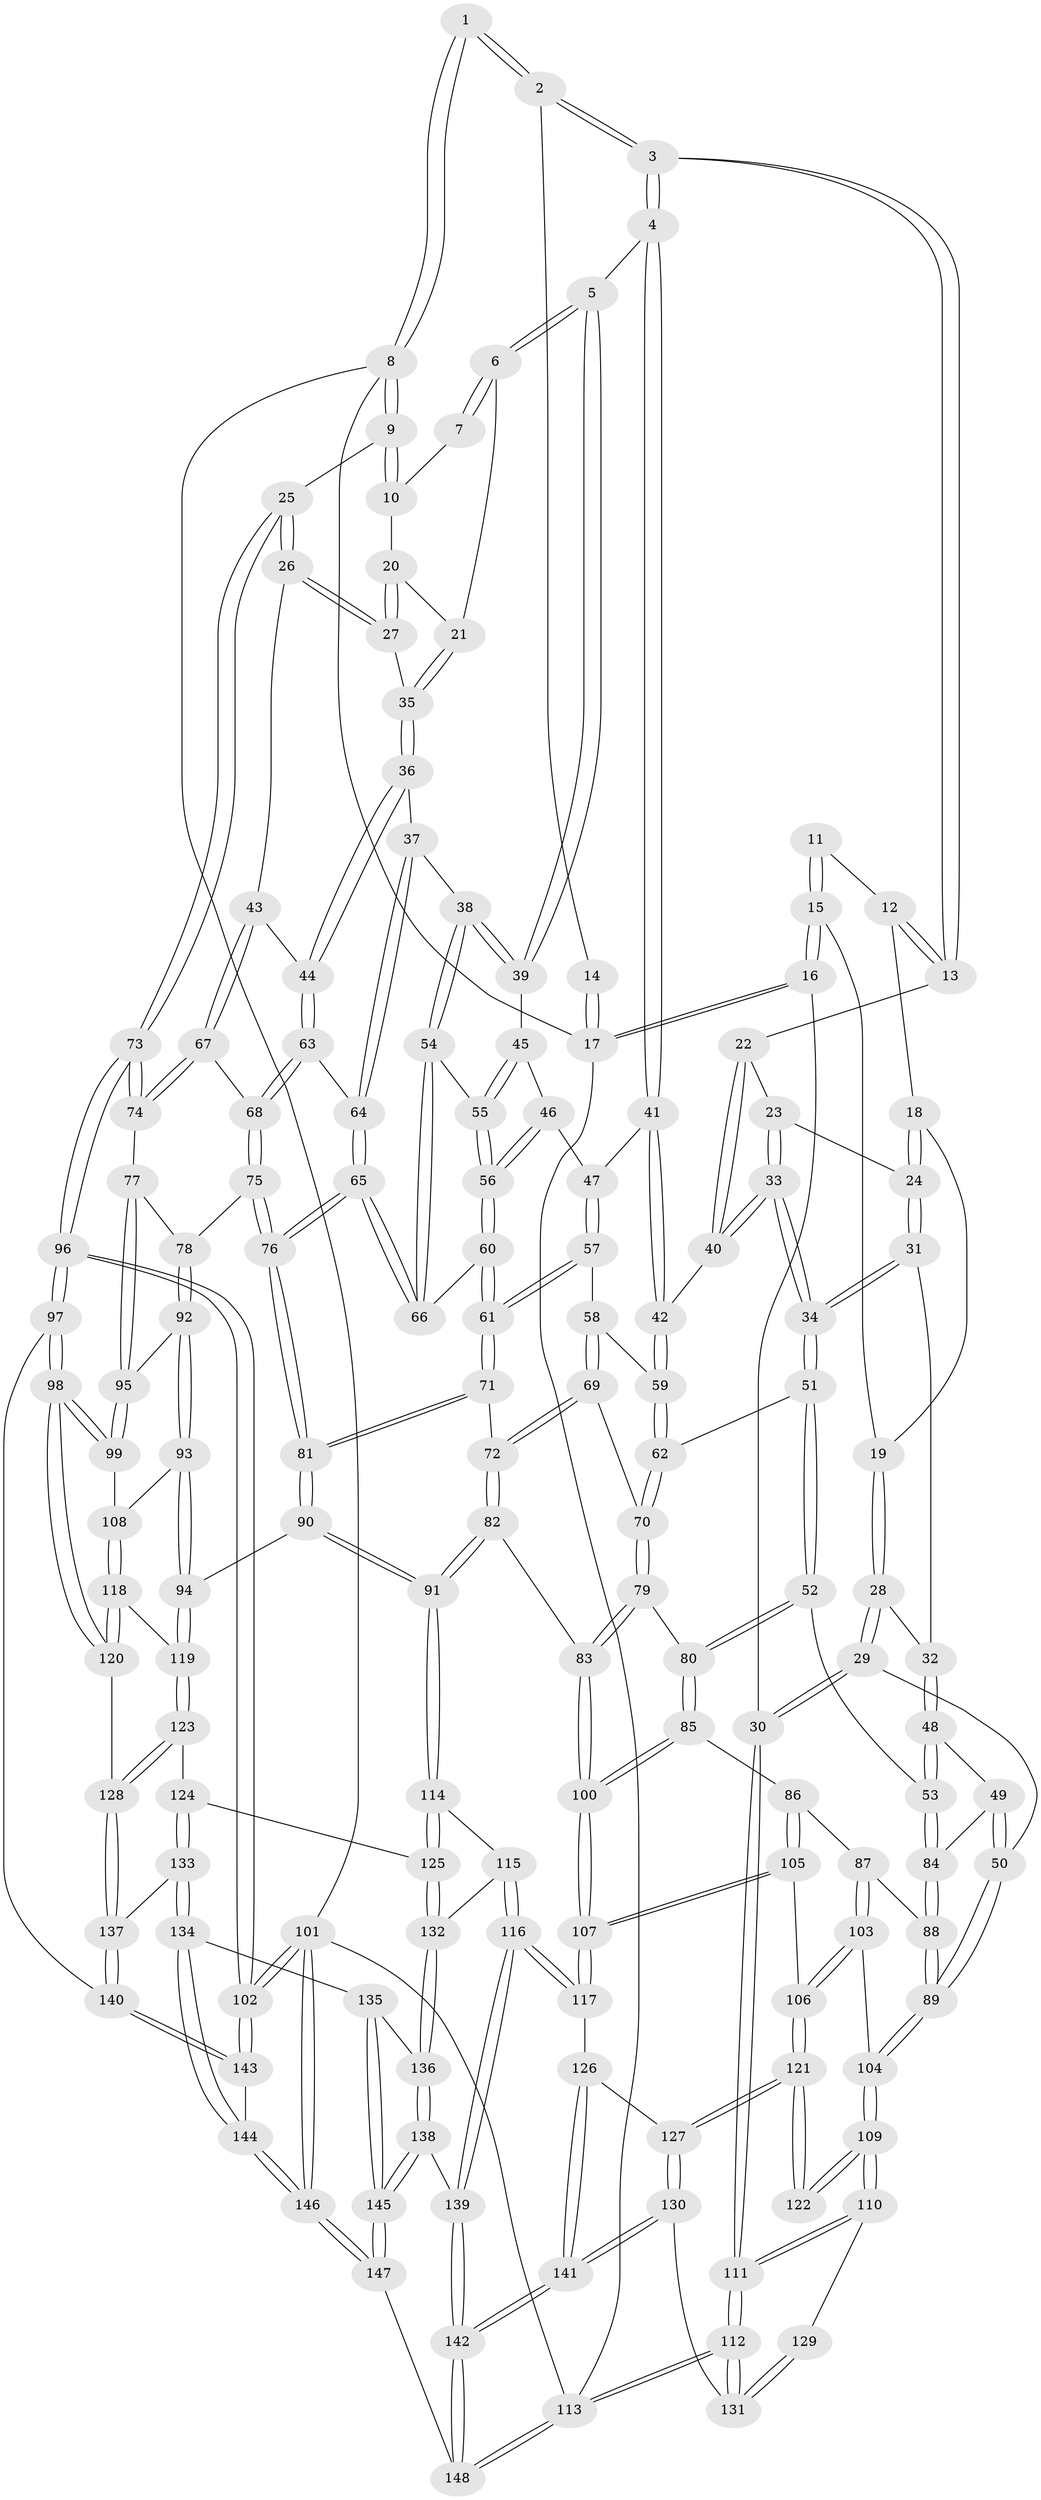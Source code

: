 // coarse degree distribution, {4: 0.47572815533980584, 5: 0.33980582524271846, 3: 0.10679611650485436, 8: 0.009708737864077669, 6: 0.06796116504854369}
// Generated by graph-tools (version 1.1) at 2025/52/02/27/25 19:52:39]
// undirected, 148 vertices, 367 edges
graph export_dot {
graph [start="1"]
  node [color=gray90,style=filled];
  1 [pos="+1+0"];
  2 [pos="+0.5884237727117442+0"];
  3 [pos="+0.5824044000843807+0.012312252452376656"];
  4 [pos="+0.5950137997916963+0.03827061081367273"];
  5 [pos="+0.663868381938758+0.08682862490199506"];
  6 [pos="+0.7337251338991753+0.09778412783929769"];
  7 [pos="+0.8517330024695662+0.0031397196579999558"];
  8 [pos="+1+0"];
  9 [pos="+1+0"];
  10 [pos="+0.8619268759284171+0.09704582351979558"];
  11 [pos="+0.20538680328413358+0"];
  12 [pos="+0.21956832508110086+0"];
  13 [pos="+0.41261542483294616+0.09085685895207396"];
  14 [pos="+0.20095616481977602+0"];
  15 [pos="+0.04382233322293043+0.08910995085977116"];
  16 [pos="+0+0.11304566044562589"];
  17 [pos="+0+0"];
  18 [pos="+0.2192748442530101+0.05640916264042468"];
  19 [pos="+0.09111039258382259+0.1226235813837839"];
  20 [pos="+0.8563414359178007+0.10303777612544197"];
  21 [pos="+0.813534348987136+0.13239833928755082"];
  22 [pos="+0.37631525744879335+0.13730006100530015"];
  23 [pos="+0.2686710847864545+0.12861462359413575"];
  24 [pos="+0.23760378736212742+0.11824461410250499"];
  25 [pos="+1+0.16510240358476244"];
  26 [pos="+1+0.20301798750927294"];
  27 [pos="+0.9473588276539846+0.17422133507696194"];
  28 [pos="+0.13033447477336305+0.20435117528511382"];
  29 [pos="+0+0.3581420170894154"];
  30 [pos="+0+0.34913422888393375"];
  31 [pos="+0.18943535836180148+0.1983130658027766"];
  32 [pos="+0.15598411840833784+0.2065806260632416"];
  33 [pos="+0.3145545981198416+0.2701414664853448"];
  34 [pos="+0.2948954104563094+0.3070613451438022"];
  35 [pos="+0.8301615382663914+0.17277974843386848"];
  36 [pos="+0.8284234879190516+0.21959956290565624"];
  37 [pos="+0.7411397162362785+0.2609525020552485"];
  38 [pos="+0.7386876901377981+0.26068639645676606"];
  39 [pos="+0.6970020986426775+0.194723621207283"];
  40 [pos="+0.37921817166736477+0.19325049319939505"];
  41 [pos="+0.5725856835835174+0.1156159584487989"];
  42 [pos="+0.4670464045662369+0.25195687910693726"];
  43 [pos="+0.9278446334346667+0.2652375082548158"];
  44 [pos="+0.8768854487802429+0.27007496343836446"];
  45 [pos="+0.6377908127988933+0.2678257120658984"];
  46 [pos="+0.631692027398176+0.26997191273013893"];
  47 [pos="+0.5917405940506484+0.260012824391871"];
  48 [pos="+0.1592038030531584+0.25280525828965755"];
  49 [pos="+0.10997029235794217+0.38154493351102864"];
  50 [pos="+0+0.38710547471398565"];
  51 [pos="+0.29499458068231305+0.30820000257891117"];
  52 [pos="+0.24165253489909597+0.36885773959920237"];
  53 [pos="+0.20469070150115926+0.38431289453991097"];
  54 [pos="+0.716584918580798+0.28744325782452085"];
  55 [pos="+0.7084144753152196+0.28836495344569263"];
  56 [pos="+0.6479375646006637+0.3181493456218241"];
  57 [pos="+0.5641965629383493+0.3023886394213504"];
  58 [pos="+0.5151054011649918+0.30053857624538854"];
  59 [pos="+0.46964006279311327+0.27642770139753986"];
  60 [pos="+0.6229854082553016+0.37892934741045037"];
  61 [pos="+0.6107305109191249+0.38435239775117747"];
  62 [pos="+0.39873343735011213+0.3520562458952989"];
  63 [pos="+0.8381479463350416+0.33898452491543213"];
  64 [pos="+0.8094620616076487+0.3379948315551369"];
  65 [pos="+0.7362259990227008+0.39464687651152797"];
  66 [pos="+0.7121525305650156+0.37672088445437"];
  67 [pos="+0.9217079538762839+0.37526410641200086"];
  68 [pos="+0.8568398725268979+0.37027575035154525"];
  69 [pos="+0.5070593477067723+0.3946641448170809"];
  70 [pos="+0.4158025117453365+0.3940797998498214"];
  71 [pos="+0.5889077129227119+0.425352019897927"];
  72 [pos="+0.570251351687033+0.43092241518658253"];
  73 [pos="+1+0.35684181191471875"];
  74 [pos="+1+0.4262534291391396"];
  75 [pos="+0.8410262108118081+0.45427200410186414"];
  76 [pos="+0.7536604048085601+0.4568868729694287"];
  77 [pos="+1+0.4263112540617875"];
  78 [pos="+0.8486666283958576+0.46090816831277354"];
  79 [pos="+0.40289266062051426+0.4620174441250767"];
  80 [pos="+0.33463467070668224+0.48175712517585545"];
  81 [pos="+0.6952770093165164+0.5438819255182887"];
  82 [pos="+0.4826774277195323+0.5450526378844024"];
  83 [pos="+0.47779412775209296+0.545565697813077"];
  84 [pos="+0.19908441706274435+0.387878395421446"];
  85 [pos="+0.3193482852363588+0.5036698757680337"];
  86 [pos="+0.29427348040867274+0.5147460199783532"];
  87 [pos="+0.2486698394754021+0.5105037188994921"];
  88 [pos="+0.20375328308367857+0.47101718755655764"];
  89 [pos="+0.11352571747362065+0.5737621844041023"];
  90 [pos="+0.6949807084921723+0.601904694015967"];
  91 [pos="+0.6394247506363971+0.6350843763498702"];
  92 [pos="+0.8712236293130803+0.5358735504198916"];
  93 [pos="+0.8719827146902833+0.5665184014098247"];
  94 [pos="+0.742434075214875+0.620580433718281"];
  95 [pos="+0.988220457329376+0.4527865478802844"];
  96 [pos="+1+0.753540343877038"];
  97 [pos="+1+0.7422391932516265"];
  98 [pos="+1+0.7230848040873291"];
  99 [pos="+0.9424815467454114+0.6024919220341072"];
  100 [pos="+0.38612567606039183+0.6634695501003192"];
  101 [pos="+1+1"];
  102 [pos="+1+1"];
  103 [pos="+0.18939263142805438+0.63535525164396"];
  104 [pos="+0.12123345016003804+0.6076834130315674"];
  105 [pos="+0.26459294546111384+0.6432044790046082"];
  106 [pos="+0.20317953134986413+0.6457829953643626"];
  107 [pos="+0.3812898294505621+0.6755113023220375"];
  108 [pos="+0.9318559564327966+0.598311135064642"];
  109 [pos="+0.016549054404880605+0.6951892701363637"];
  110 [pos="+0.013639769902299788+0.6967236494493615"];
  111 [pos="+0+0.813694492325528"];
  112 [pos="+0+1"];
  113 [pos="+0+1"];
  114 [pos="+0.6300286113807426+0.6562089919459806"];
  115 [pos="+0.5118002041769201+0.7558205577345999"];
  116 [pos="+0.42812060754985076+0.7816765348774565"];
  117 [pos="+0.41593877331165396+0.7761641815347198"];
  118 [pos="+0.8252261149865835+0.6944288367032349"];
  119 [pos="+0.7801425284672765+0.6786278260944036"];
  120 [pos="+0.9268179085014863+0.7499419923530896"];
  121 [pos="+0.19519305096721792+0.7673643026866331"];
  122 [pos="+0.13548093710443032+0.7515207635298919"];
  123 [pos="+0.767447314631093+0.7856596572017823"];
  124 [pos="+0.6936262328730333+0.8112882344358447"];
  125 [pos="+0.6861211241662794+0.8080116737980956"];
  126 [pos="+0.41247328628998575+0.778168236048891"];
  127 [pos="+0.2043367517888877+0.7980302472109883"];
  128 [pos="+0.8338331444208829+0.8326769087510751"];
  129 [pos="+0.10448131923312345+0.7790092788806721"];
  130 [pos="+0.16051249842360207+0.8876895806838422"];
  131 [pos="+0.15443882207828616+0.8901618010138487"];
  132 [pos="+0.6236717010096827+0.8341551837645726"];
  133 [pos="+0.7206022755189007+0.9101359493051882"];
  134 [pos="+0.7130742387768834+0.9255555895265393"];
  135 [pos="+0.6838091235038869+0.9327126727867345"];
  136 [pos="+0.6179841184910813+0.8515350448549835"];
  137 [pos="+0.8339185124426515+0.8745066175203382"];
  138 [pos="+0.5319886700194515+0.9648792558131531"];
  139 [pos="+0.45545577089228356+0.8448730908564489"];
  140 [pos="+0.8775000309936362+0.9374372725541665"];
  141 [pos="+0.2866996684057497+0.9461863613094587"];
  142 [pos="+0.32679224533057505+1"];
  143 [pos="+0.8775056773708365+0.9375545626715414"];
  144 [pos="+0.8337959909996714+1"];
  145 [pos="+0.5426610676676014+1"];
  146 [pos="+0.8435277361795283+1"];
  147 [pos="+0.512493572752268+1"];
  148 [pos="+0.37333722795879337+1"];
  1 -- 2;
  1 -- 2;
  1 -- 8;
  1 -- 8;
  2 -- 3;
  2 -- 3;
  2 -- 14;
  3 -- 4;
  3 -- 4;
  3 -- 13;
  3 -- 13;
  4 -- 5;
  4 -- 41;
  4 -- 41;
  5 -- 6;
  5 -- 6;
  5 -- 39;
  5 -- 39;
  6 -- 7;
  6 -- 7;
  6 -- 21;
  7 -- 10;
  8 -- 9;
  8 -- 9;
  8 -- 17;
  8 -- 101;
  9 -- 10;
  9 -- 10;
  9 -- 25;
  10 -- 20;
  11 -- 12;
  11 -- 15;
  11 -- 15;
  12 -- 13;
  12 -- 13;
  12 -- 18;
  13 -- 22;
  14 -- 17;
  14 -- 17;
  15 -- 16;
  15 -- 16;
  15 -- 19;
  16 -- 17;
  16 -- 17;
  16 -- 30;
  17 -- 113;
  18 -- 19;
  18 -- 24;
  18 -- 24;
  19 -- 28;
  19 -- 28;
  20 -- 21;
  20 -- 27;
  20 -- 27;
  21 -- 35;
  21 -- 35;
  22 -- 23;
  22 -- 40;
  22 -- 40;
  23 -- 24;
  23 -- 33;
  23 -- 33;
  24 -- 31;
  24 -- 31;
  25 -- 26;
  25 -- 26;
  25 -- 73;
  25 -- 73;
  26 -- 27;
  26 -- 27;
  26 -- 43;
  27 -- 35;
  28 -- 29;
  28 -- 29;
  28 -- 32;
  29 -- 30;
  29 -- 30;
  29 -- 50;
  30 -- 111;
  30 -- 111;
  31 -- 32;
  31 -- 34;
  31 -- 34;
  32 -- 48;
  32 -- 48;
  33 -- 34;
  33 -- 34;
  33 -- 40;
  33 -- 40;
  34 -- 51;
  34 -- 51;
  35 -- 36;
  35 -- 36;
  36 -- 37;
  36 -- 44;
  36 -- 44;
  37 -- 38;
  37 -- 64;
  37 -- 64;
  38 -- 39;
  38 -- 39;
  38 -- 54;
  38 -- 54;
  39 -- 45;
  40 -- 42;
  41 -- 42;
  41 -- 42;
  41 -- 47;
  42 -- 59;
  42 -- 59;
  43 -- 44;
  43 -- 67;
  43 -- 67;
  44 -- 63;
  44 -- 63;
  45 -- 46;
  45 -- 55;
  45 -- 55;
  46 -- 47;
  46 -- 56;
  46 -- 56;
  47 -- 57;
  47 -- 57;
  48 -- 49;
  48 -- 53;
  48 -- 53;
  49 -- 50;
  49 -- 50;
  49 -- 84;
  50 -- 89;
  50 -- 89;
  51 -- 52;
  51 -- 52;
  51 -- 62;
  52 -- 53;
  52 -- 80;
  52 -- 80;
  53 -- 84;
  53 -- 84;
  54 -- 55;
  54 -- 66;
  54 -- 66;
  55 -- 56;
  55 -- 56;
  56 -- 60;
  56 -- 60;
  57 -- 58;
  57 -- 61;
  57 -- 61;
  58 -- 59;
  58 -- 69;
  58 -- 69;
  59 -- 62;
  59 -- 62;
  60 -- 61;
  60 -- 61;
  60 -- 66;
  61 -- 71;
  61 -- 71;
  62 -- 70;
  62 -- 70;
  63 -- 64;
  63 -- 68;
  63 -- 68;
  64 -- 65;
  64 -- 65;
  65 -- 66;
  65 -- 66;
  65 -- 76;
  65 -- 76;
  67 -- 68;
  67 -- 74;
  67 -- 74;
  68 -- 75;
  68 -- 75;
  69 -- 70;
  69 -- 72;
  69 -- 72;
  70 -- 79;
  70 -- 79;
  71 -- 72;
  71 -- 81;
  71 -- 81;
  72 -- 82;
  72 -- 82;
  73 -- 74;
  73 -- 74;
  73 -- 96;
  73 -- 96;
  74 -- 77;
  75 -- 76;
  75 -- 76;
  75 -- 78;
  76 -- 81;
  76 -- 81;
  77 -- 78;
  77 -- 95;
  77 -- 95;
  78 -- 92;
  78 -- 92;
  79 -- 80;
  79 -- 83;
  79 -- 83;
  80 -- 85;
  80 -- 85;
  81 -- 90;
  81 -- 90;
  82 -- 83;
  82 -- 91;
  82 -- 91;
  83 -- 100;
  83 -- 100;
  84 -- 88;
  84 -- 88;
  85 -- 86;
  85 -- 100;
  85 -- 100;
  86 -- 87;
  86 -- 105;
  86 -- 105;
  87 -- 88;
  87 -- 103;
  87 -- 103;
  88 -- 89;
  88 -- 89;
  89 -- 104;
  89 -- 104;
  90 -- 91;
  90 -- 91;
  90 -- 94;
  91 -- 114;
  91 -- 114;
  92 -- 93;
  92 -- 93;
  92 -- 95;
  93 -- 94;
  93 -- 94;
  93 -- 108;
  94 -- 119;
  94 -- 119;
  95 -- 99;
  95 -- 99;
  96 -- 97;
  96 -- 97;
  96 -- 102;
  96 -- 102;
  97 -- 98;
  97 -- 98;
  97 -- 140;
  98 -- 99;
  98 -- 99;
  98 -- 120;
  98 -- 120;
  99 -- 108;
  100 -- 107;
  100 -- 107;
  101 -- 102;
  101 -- 102;
  101 -- 146;
  101 -- 146;
  101 -- 113;
  102 -- 143;
  102 -- 143;
  103 -- 104;
  103 -- 106;
  103 -- 106;
  104 -- 109;
  104 -- 109;
  105 -- 106;
  105 -- 107;
  105 -- 107;
  106 -- 121;
  106 -- 121;
  107 -- 117;
  107 -- 117;
  108 -- 118;
  108 -- 118;
  109 -- 110;
  109 -- 110;
  109 -- 122;
  109 -- 122;
  110 -- 111;
  110 -- 111;
  110 -- 129;
  111 -- 112;
  111 -- 112;
  112 -- 113;
  112 -- 113;
  112 -- 131;
  112 -- 131;
  113 -- 148;
  113 -- 148;
  114 -- 115;
  114 -- 125;
  114 -- 125;
  115 -- 116;
  115 -- 116;
  115 -- 132;
  116 -- 117;
  116 -- 117;
  116 -- 139;
  116 -- 139;
  117 -- 126;
  118 -- 119;
  118 -- 120;
  118 -- 120;
  119 -- 123;
  119 -- 123;
  120 -- 128;
  121 -- 122;
  121 -- 122;
  121 -- 127;
  121 -- 127;
  123 -- 124;
  123 -- 128;
  123 -- 128;
  124 -- 125;
  124 -- 133;
  124 -- 133;
  125 -- 132;
  125 -- 132;
  126 -- 127;
  126 -- 141;
  126 -- 141;
  127 -- 130;
  127 -- 130;
  128 -- 137;
  128 -- 137;
  129 -- 131;
  129 -- 131;
  130 -- 131;
  130 -- 141;
  130 -- 141;
  132 -- 136;
  132 -- 136;
  133 -- 134;
  133 -- 134;
  133 -- 137;
  134 -- 135;
  134 -- 144;
  134 -- 144;
  135 -- 136;
  135 -- 145;
  135 -- 145;
  136 -- 138;
  136 -- 138;
  137 -- 140;
  137 -- 140;
  138 -- 139;
  138 -- 145;
  138 -- 145;
  139 -- 142;
  139 -- 142;
  140 -- 143;
  140 -- 143;
  141 -- 142;
  141 -- 142;
  142 -- 148;
  142 -- 148;
  143 -- 144;
  144 -- 146;
  144 -- 146;
  145 -- 147;
  145 -- 147;
  146 -- 147;
  146 -- 147;
  147 -- 148;
}
